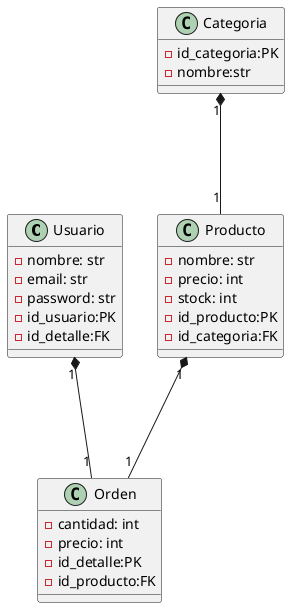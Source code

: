 @startuml Diagram de Clases

class Usuario {
    - nombre: str
    - email: str
    - password: str
    - id_usuario:PK
    - id_detalle:FK
}

class Producto{
    - nombre: str
    - precio: int
    - stock: int
    - id_producto:PK
    - id_categoria:FK
}

class Orden {
    - cantidad: int
    - precio: int
    - id_detalle:PK
    - id_producto:FK
}
class Categoria{
    - id_categoria:PK
    - nombre:str
}

Usuario "1" *--- "1" Orden
Categoria "1" *--- "1" Producto
Producto "1" *--- "1" Orden
@enduml